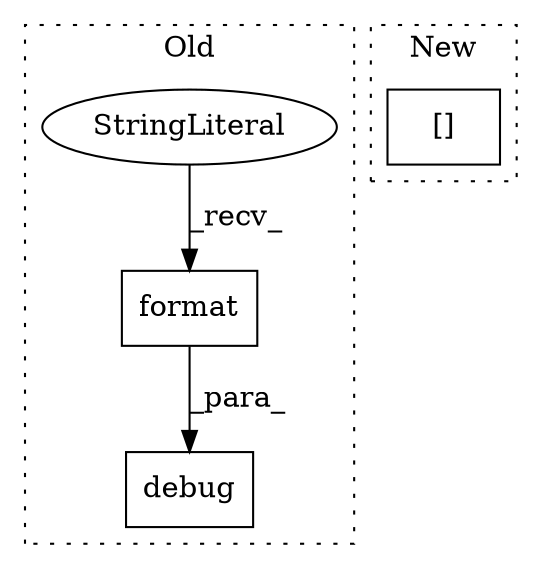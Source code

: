 digraph G {
subgraph cluster0 {
1 [label="debug" a="32" s="16436,16504" l="6,1" shape="box"];
3 [label="format" a="32" s="16472,16503" l="7,1" shape="box"];
4 [label="StringLiteral" a="45" s="16442" l="29" shape="ellipse"];
label = "Old";
style="dotted";
}
subgraph cluster1 {
2 [label="[]" a="2" s="18002,18085" l="36,1" shape="box"];
label = "New";
style="dotted";
}
3 -> 1 [label="_para_"];
4 -> 3 [label="_recv_"];
}